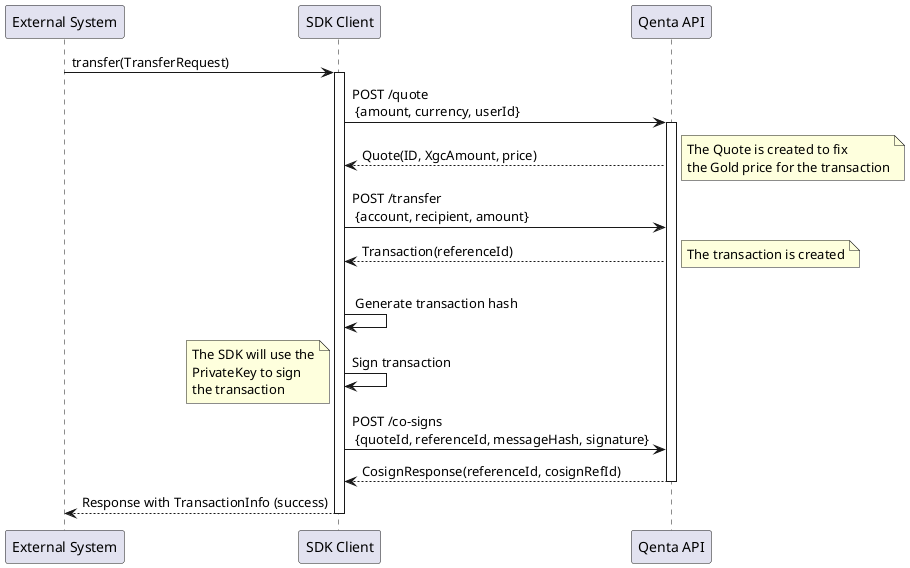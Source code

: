 @startuml
participant "External System" as Application
participant "SDK Client" as SdkClient
participant "Qenta API" as Qenta

Application -> SdkClient: transfer(TransferRequest)
activate SdkClient
SdkClient -> Qenta: POST /quote \n {amount, currency, userId}
activate Qenta
Qenta --> SdkClient: Quote(ID, XgcAmount, price)

note right
    The Quote is created to fix
    the Gold price for the transaction
end note

SdkClient -> Qenta: POST /transfer \n {account, recipient, amount}
Qenta --> SdkClient: Transaction(referenceId)

note right
    The transaction is created
end note

SdkClient -> SdkClient: \n Generate transaction hash
SdkClient -> SdkClient: Sign transaction

note left
    The SDK will use the
    PrivateKey to sign
    the transaction
end note


SdkClient -> Qenta: POST /co-signs \n {quoteId, referenceId, messageHash, signature}
Qenta --> SdkClient: CosignResponse(referenceId, cosignRefId)
deactivate Qenta

SdkClient --> Application: Response with TransactionInfo (success)
deactivate SdkClient


@enduml